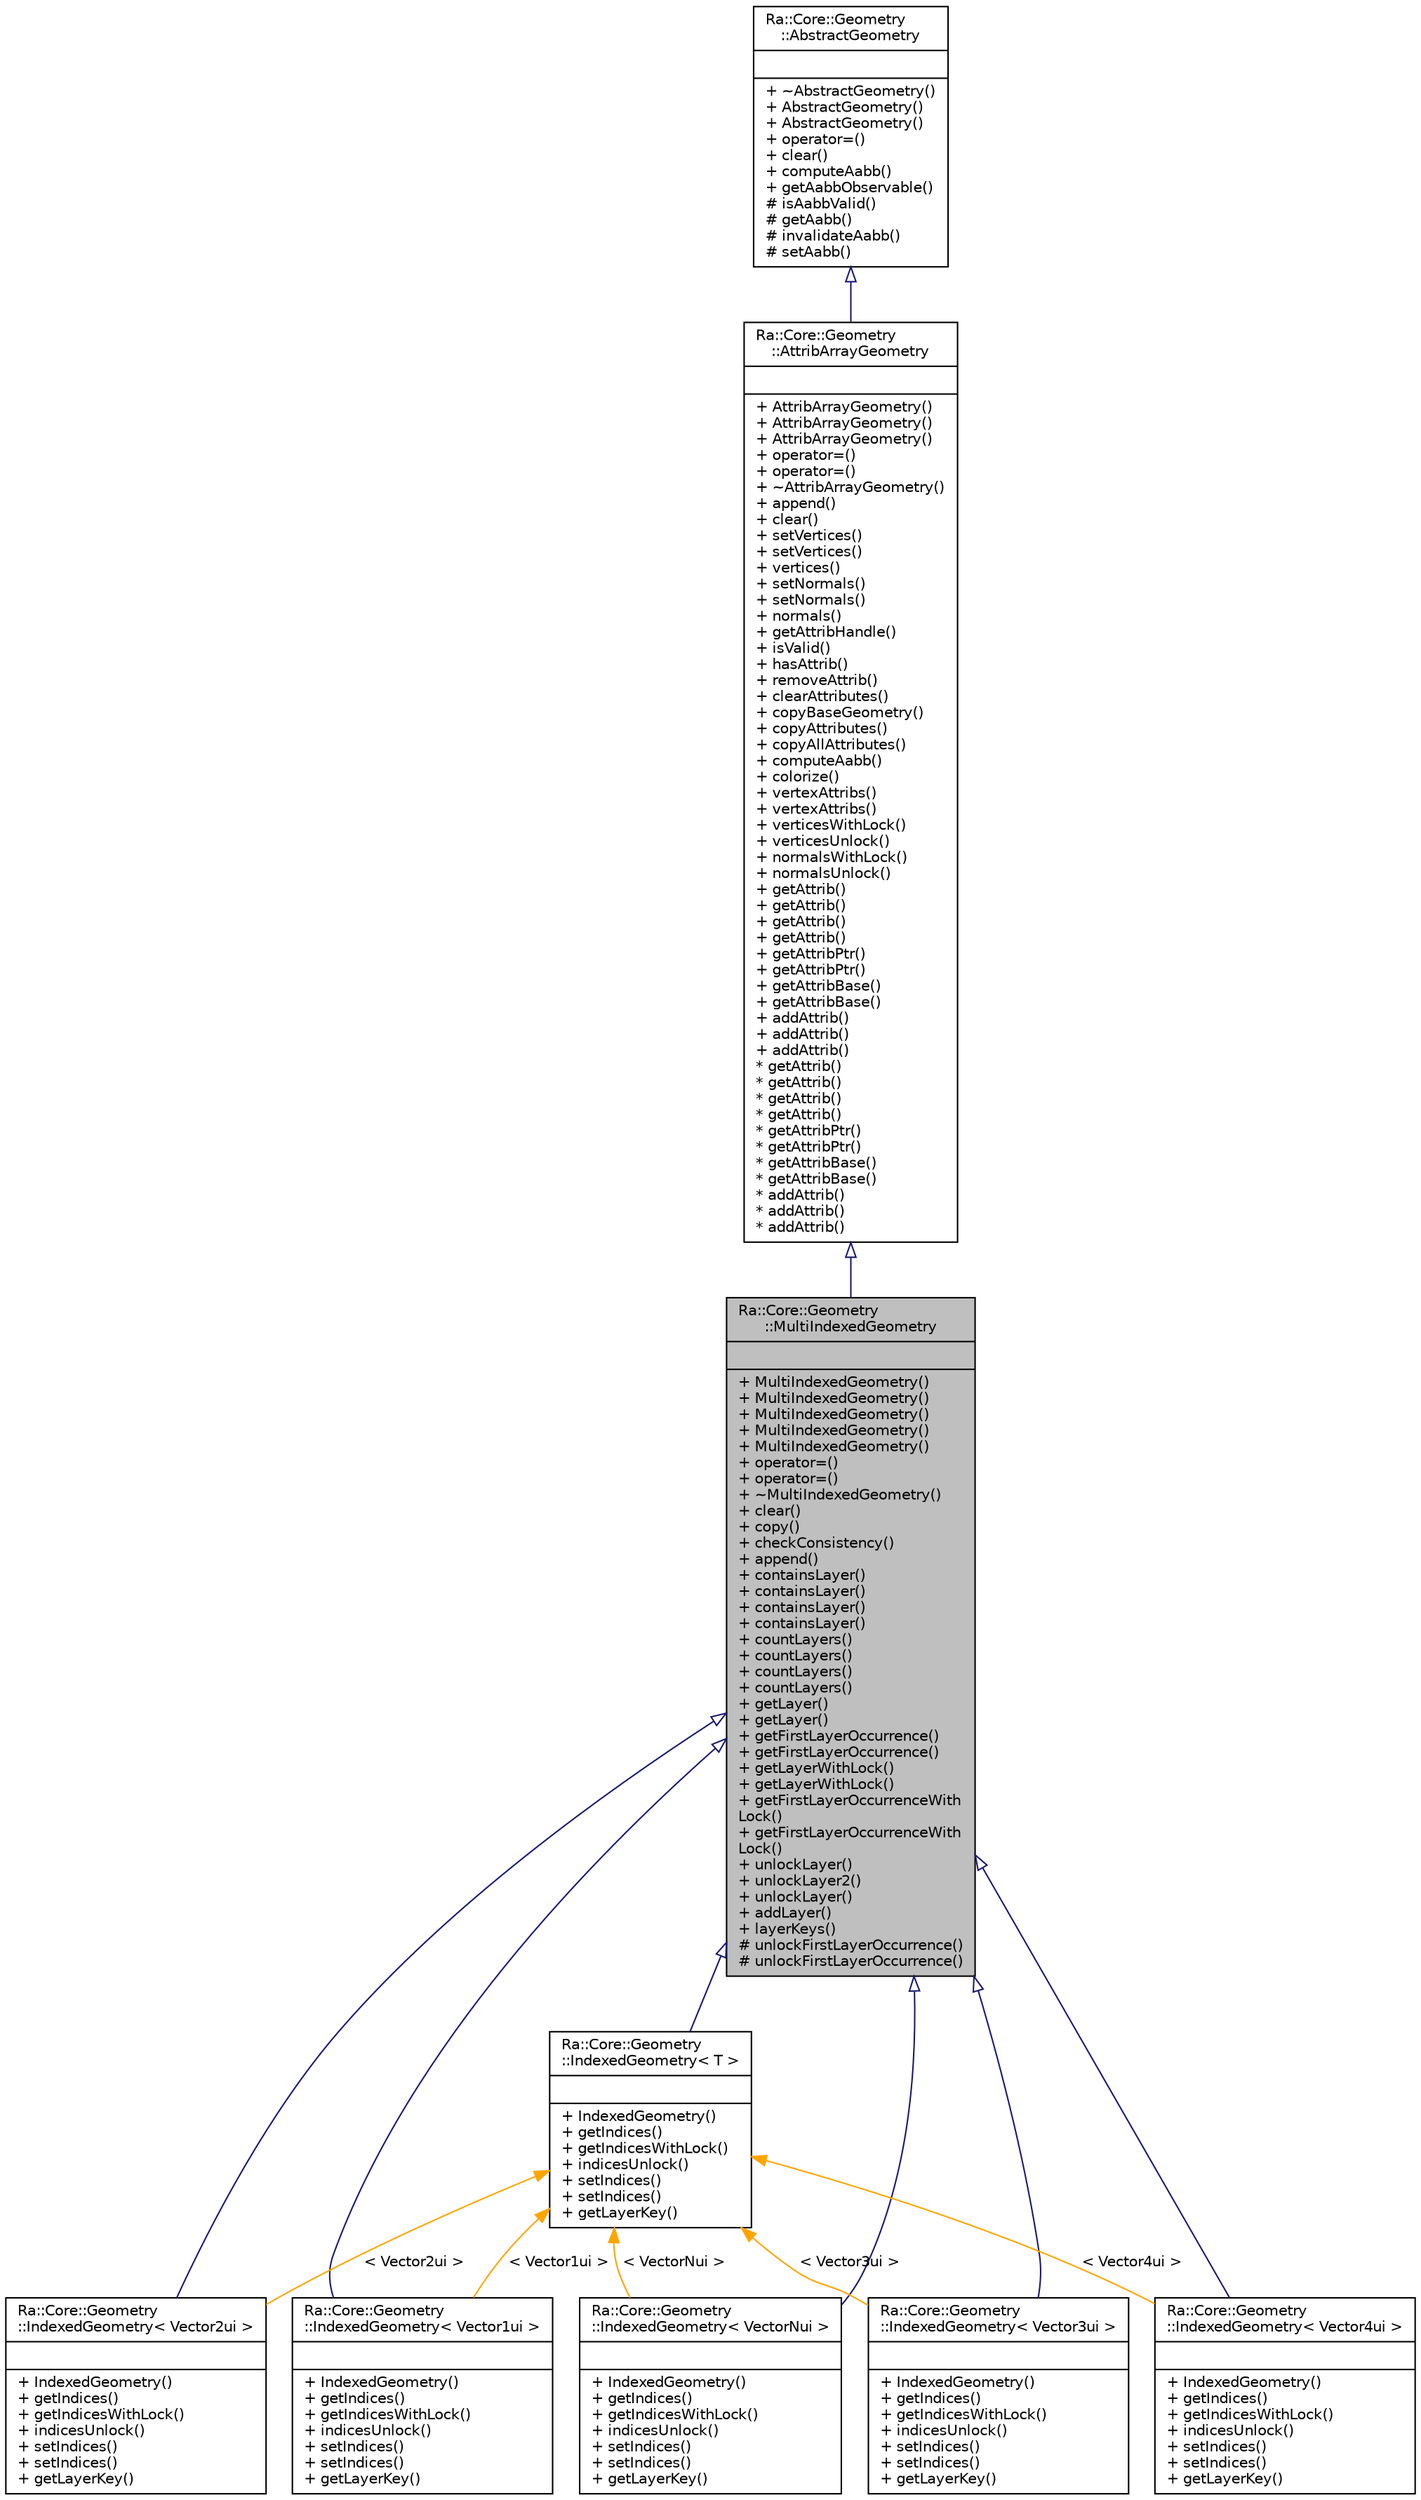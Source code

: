 digraph "Ra::Core::Geometry::MultiIndexedGeometry"
{
 // INTERACTIVE_SVG=YES
 // LATEX_PDF_SIZE
  edge [fontname="Helvetica",fontsize="10",labelfontname="Helvetica",labelfontsize="10"];
  node [fontname="Helvetica",fontsize="10",shape=record];
  Node1 [label="{Ra::Core::Geometry\l::MultiIndexedGeometry\n||+ MultiIndexedGeometry()\l+ MultiIndexedGeometry()\l+ MultiIndexedGeometry()\l+ MultiIndexedGeometry()\l+ MultiIndexedGeometry()\l+ operator=()\l+ operator=()\l+ ~MultiIndexedGeometry()\l+ clear()\l+ copy()\l+ checkConsistency()\l+ append()\l+ containsLayer()\l+ containsLayer()\l+ containsLayer()\l+ containsLayer()\l+ countLayers()\l+ countLayers()\l+ countLayers()\l+ countLayers()\l+ getLayer()\l+ getLayer()\l+ getFirstLayerOccurrence()\l+ getFirstLayerOccurrence()\l+ getLayerWithLock()\l+ getLayerWithLock()\l+ getFirstLayerOccurrenceWith\lLock()\l+ getFirstLayerOccurrenceWith\lLock()\l+ unlockLayer()\l+ unlockLayer2()\l+ unlockLayer()\l+ addLayer()\l+ layerKeys()\l# unlockFirstLayerOccurrence()\l# unlockFirstLayerOccurrence()\l}",height=0.2,width=0.4,color="black", fillcolor="grey75", style="filled", fontcolor="black",tooltip="AbstractGeometry with per-vertex attributes and layers of indices. Each layer represents a different ..."];
  Node2 -> Node1 [dir="back",color="midnightblue",fontsize="10",style="solid",arrowtail="onormal",fontname="Helvetica"];
  Node2 [label="{Ra::Core::Geometry\l::AttribArrayGeometry\n||+ AttribArrayGeometry()\l+ AttribArrayGeometry()\l+ AttribArrayGeometry()\l+ operator=()\l+ operator=()\l+ ~AttribArrayGeometry()\l+ append()\l+ clear()\l+ setVertices()\l+ setVertices()\l+ vertices()\l+ setNormals()\l+ setNormals()\l+ normals()\l+ getAttribHandle()\l+ isValid()\l+ hasAttrib()\l+ removeAttrib()\l+ clearAttributes()\l+ copyBaseGeometry()\l+ copyAttributes()\l+ copyAllAttributes()\l+ computeAabb()\l+ colorize()\l+ vertexAttribs()\l+ vertexAttribs()\l+ verticesWithLock()\l+ verticesUnlock()\l+ normalsWithLock()\l+ normalsUnlock()\l+ getAttrib()\l+ getAttrib()\l+ getAttrib()\l+ getAttrib()\l+ getAttribPtr()\l+ getAttribPtr()\l+ getAttribBase()\l+ getAttribBase()\l+ addAttrib()\l+ addAttrib()\l+ addAttrib()\l* getAttrib()\l* getAttrib()\l* getAttrib()\l* getAttrib()\l* getAttribPtr()\l* getAttribPtr()\l* getAttribBase()\l* getAttribBase()\l* addAttrib()\l* addAttrib()\l* addAttrib()\l}",height=0.2,width=0.4,color="black", fillcolor="white", style="filled",URL="$classRa_1_1Core_1_1Geometry_1_1AttribArrayGeometry.html",tooltip="This class represents vertex + attributes per vertex. Toplogy is handled in MultiIndexedGeometry subc..."];
  Node3 -> Node2 [dir="back",color="midnightblue",fontsize="10",style="solid",arrowtail="onormal",fontname="Helvetica"];
  Node3 [label="{Ra::Core::Geometry\l::AbstractGeometry\n||+ ~AbstractGeometry()\l+ AbstractGeometry()\l+ AbstractGeometry()\l+ operator=()\l+ clear()\l+ computeAabb()\l+ getAabbObservable()\l# isAabbValid()\l# getAabb()\l# invalidateAabb()\l# setAabb()\l}",height=0.2,width=0.4,color="black", fillcolor="white", style="filled",URL="$structRa_1_1Core_1_1Geometry_1_1AbstractGeometry.html",tooltip=" "];
  Node1 -> Node4 [dir="back",color="midnightblue",fontsize="10",style="solid",arrowtail="onormal",fontname="Helvetica"];
  Node4 [label="{Ra::Core::Geometry\l::IndexedGeometry\< Vector1ui \>\n||+ IndexedGeometry()\l+ getIndices()\l+ getIndicesWithLock()\l+ indicesUnlock()\l+ setIndices()\l+ setIndices()\l+ getLayerKey()\l}",height=0.2,width=0.4,color="black", fillcolor="white", style="filled",URL="$classRa_1_1Core_1_1Geometry_1_1IndexedGeometry.html",tooltip=" "];
  Node1 -> Node5 [dir="back",color="midnightblue",fontsize="10",style="solid",arrowtail="onormal",fontname="Helvetica"];
  Node5 [label="{Ra::Core::Geometry\l::IndexedGeometry\< Vector2ui \>\n||+ IndexedGeometry()\l+ getIndices()\l+ getIndicesWithLock()\l+ indicesUnlock()\l+ setIndices()\l+ setIndices()\l+ getLayerKey()\l}",height=0.2,width=0.4,color="black", fillcolor="white", style="filled",URL="$classRa_1_1Core_1_1Geometry_1_1IndexedGeometry.html",tooltip=" "];
  Node1 -> Node6 [dir="back",color="midnightblue",fontsize="10",style="solid",arrowtail="onormal",fontname="Helvetica"];
  Node6 [label="{Ra::Core::Geometry\l::IndexedGeometry\< VectorNui \>\n||+ IndexedGeometry()\l+ getIndices()\l+ getIndicesWithLock()\l+ indicesUnlock()\l+ setIndices()\l+ setIndices()\l+ getLayerKey()\l}",height=0.2,width=0.4,color="black", fillcolor="white", style="filled",URL="$classRa_1_1Core_1_1Geometry_1_1IndexedGeometry.html",tooltip=" "];
  Node1 -> Node7 [dir="back",color="midnightblue",fontsize="10",style="solid",arrowtail="onormal",fontname="Helvetica"];
  Node7 [label="{Ra::Core::Geometry\l::IndexedGeometry\< Vector4ui \>\n||+ IndexedGeometry()\l+ getIndices()\l+ getIndicesWithLock()\l+ indicesUnlock()\l+ setIndices()\l+ setIndices()\l+ getLayerKey()\l}",height=0.2,width=0.4,color="black", fillcolor="white", style="filled",URL="$classRa_1_1Core_1_1Geometry_1_1IndexedGeometry.html",tooltip=" "];
  Node1 -> Node8 [dir="back",color="midnightblue",fontsize="10",style="solid",arrowtail="onormal",fontname="Helvetica"];
  Node8 [label="{Ra::Core::Geometry\l::IndexedGeometry\< Vector3ui \>\n||+ IndexedGeometry()\l+ getIndices()\l+ getIndicesWithLock()\l+ indicesUnlock()\l+ setIndices()\l+ setIndices()\l+ getLayerKey()\l}",height=0.2,width=0.4,color="black", fillcolor="white", style="filled",URL="$classRa_1_1Core_1_1Geometry_1_1IndexedGeometry.html",tooltip=" "];
  Node1 -> Node9 [dir="back",color="midnightblue",fontsize="10",style="solid",arrowtail="onormal",fontname="Helvetica"];
  Node9 [label="{Ra::Core::Geometry\l::IndexedGeometry\< T \>\n||+ IndexedGeometry()\l+ getIndices()\l+ getIndicesWithLock()\l+ indicesUnlock()\l+ setIndices()\l+ setIndices()\l+ getLayerKey()\l}",height=0.2,width=0.4,color="black", fillcolor="white", style="filled",URL="$classRa_1_1Core_1_1Geometry_1_1IndexedGeometry.html",tooltip="A single layer MultiIndexedGeometry."];
  Node9 -> Node4 [dir="back",color="orange",fontsize="10",style="solid",label=" \< Vector1ui \>" ,fontname="Helvetica"];
  Node9 -> Node5 [dir="back",color="orange",fontsize="10",style="solid",label=" \< Vector2ui \>" ,fontname="Helvetica"];
  Node9 -> Node6 [dir="back",color="orange",fontsize="10",style="solid",label=" \< VectorNui \>" ,fontname="Helvetica"];
  Node9 -> Node7 [dir="back",color="orange",fontsize="10",style="solid",label=" \< Vector4ui \>" ,fontname="Helvetica"];
  Node9 -> Node8 [dir="back",color="orange",fontsize="10",style="solid",label=" \< Vector3ui \>" ,fontname="Helvetica"];
}
